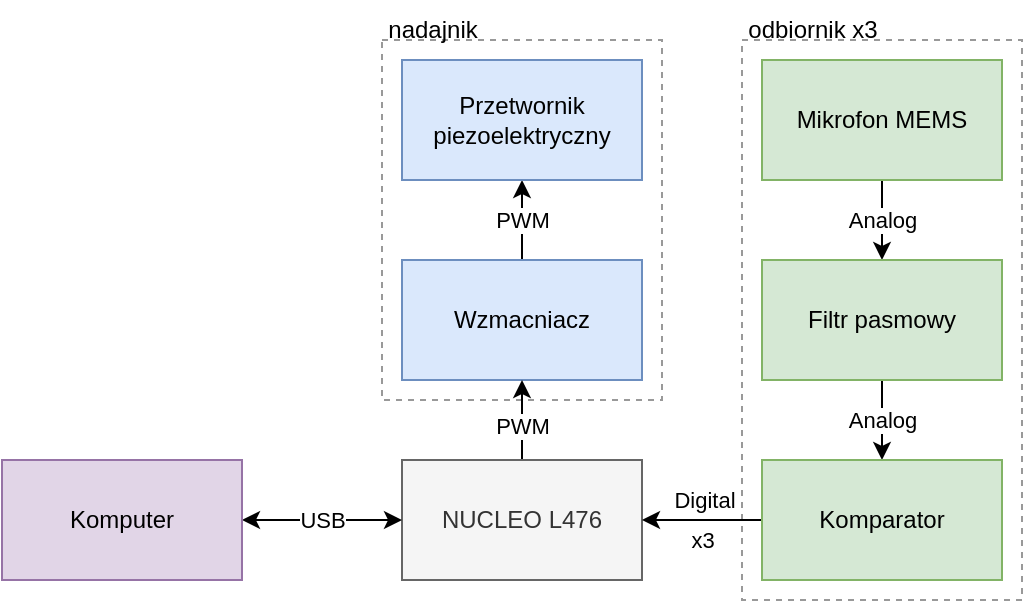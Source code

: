 <mxfile version="20.6.0" type="device"><diagram id="rpCVYbxUjQn64XWAf5IP" name="Page-1"><mxGraphModel dx="811" dy="443" grid="1" gridSize="10" guides="1" tooltips="1" connect="1" arrows="1" fold="1" page="1" pageScale="1" pageWidth="850" pageHeight="1100" math="0" shadow="0"><root><mxCell id="0"/><mxCell id="1" parent="0"/><mxCell id="cOqMgEcrD3TaUXVDN2Dj-29" value="" style="rounded=0;whiteSpace=wrap;html=1;fillColor=none;dashed=1;opacity=40;" vertex="1" parent="1"><mxGeometry x="530" y="120" width="140" height="280" as="geometry"/></mxCell><mxCell id="cOqMgEcrD3TaUXVDN2Dj-28" value="" style="rounded=0;whiteSpace=wrap;html=1;fillColor=none;dashed=1;opacity=40;" vertex="1" parent="1"><mxGeometry x="350" y="120" width="140" height="180" as="geometry"/></mxCell><mxCell id="cOqMgEcrD3TaUXVDN2Dj-15" style="edgeStyle=orthogonalEdgeStyle;rounded=0;orthogonalLoop=1;jettySize=auto;html=1;entryX=0.5;entryY=1;entryDx=0;entryDy=0;startArrow=none;startFill=0;" edge="1" parent="1" source="cOqMgEcrD3TaUXVDN2Dj-1" target="cOqMgEcrD3TaUXVDN2Dj-12"><mxGeometry relative="1" as="geometry"/></mxCell><mxCell id="cOqMgEcrD3TaUXVDN2Dj-16" value="PWM" style="edgeLabel;html=1;align=center;verticalAlign=middle;resizable=0;points=[];" vertex="1" connectable="0" parent="cOqMgEcrD3TaUXVDN2Dj-15"><mxGeometry x="-0.23" relative="1" as="geometry"><mxPoint y="-5" as="offset"/></mxGeometry></mxCell><mxCell id="cOqMgEcrD3TaUXVDN2Dj-1" value="Wzmacniacz" style="rounded=0;whiteSpace=wrap;html=1;fillColor=#dae8fc;strokeColor=#6c8ebf;" vertex="1" parent="1"><mxGeometry x="360" y="230" width="120" height="60" as="geometry"/></mxCell><mxCell id="cOqMgEcrD3TaUXVDN2Dj-13" style="edgeStyle=orthogonalEdgeStyle;rounded=0;orthogonalLoop=1;jettySize=auto;html=1;entryX=0.5;entryY=1;entryDx=0;entryDy=0;startArrow=none;startFill=0;" edge="1" parent="1" source="cOqMgEcrD3TaUXVDN2Dj-2" target="cOqMgEcrD3TaUXVDN2Dj-1"><mxGeometry relative="1" as="geometry"/></mxCell><mxCell id="cOqMgEcrD3TaUXVDN2Dj-14" value="PWM" style="edgeLabel;html=1;align=center;verticalAlign=middle;resizable=0;points=[];" vertex="1" connectable="0" parent="cOqMgEcrD3TaUXVDN2Dj-13"><mxGeometry x="-0.117" relative="1" as="geometry"><mxPoint as="offset"/></mxGeometry></mxCell><mxCell id="cOqMgEcrD3TaUXVDN2Dj-2" value="NUCLEO L476" style="rounded=0;whiteSpace=wrap;html=1;fillColor=#f5f5f5;fontColor=#333333;strokeColor=#666666;" vertex="1" parent="1"><mxGeometry x="360" y="330" width="120" height="60" as="geometry"/></mxCell><mxCell id="cOqMgEcrD3TaUXVDN2Dj-21" style="edgeStyle=orthogonalEdgeStyle;rounded=0;orthogonalLoop=1;jettySize=auto;html=1;entryX=0.5;entryY=0;entryDx=0;entryDy=0;startArrow=none;startFill=0;" edge="1" parent="1" source="cOqMgEcrD3TaUXVDN2Dj-3" target="cOqMgEcrD3TaUXVDN2Dj-4"><mxGeometry relative="1" as="geometry"/></mxCell><mxCell id="cOqMgEcrD3TaUXVDN2Dj-22" value="Analog" style="edgeLabel;html=1;align=center;verticalAlign=middle;resizable=0;points=[];" vertex="1" connectable="0" parent="cOqMgEcrD3TaUXVDN2Dj-21"><mxGeometry x="0.28" relative="1" as="geometry"><mxPoint y="-6" as="offset"/></mxGeometry></mxCell><mxCell id="cOqMgEcrD3TaUXVDN2Dj-3" value="Mikrofon MEMS" style="rounded=0;whiteSpace=wrap;html=1;fillColor=#d5e8d4;strokeColor=#82b366;" vertex="1" parent="1"><mxGeometry x="540" y="130" width="120" height="60" as="geometry"/></mxCell><mxCell id="cOqMgEcrD3TaUXVDN2Dj-19" style="edgeStyle=orthogonalEdgeStyle;rounded=0;orthogonalLoop=1;jettySize=auto;html=1;entryX=0.5;entryY=0;entryDx=0;entryDy=0;startArrow=none;startFill=0;" edge="1" parent="1" source="cOqMgEcrD3TaUXVDN2Dj-4" target="cOqMgEcrD3TaUXVDN2Dj-5"><mxGeometry relative="1" as="geometry"/></mxCell><mxCell id="cOqMgEcrD3TaUXVDN2Dj-20" value="Analog" style="edgeLabel;html=1;align=center;verticalAlign=middle;resizable=0;points=[];" vertex="1" connectable="0" parent="cOqMgEcrD3TaUXVDN2Dj-19"><mxGeometry x="0.24" relative="1" as="geometry"><mxPoint y="-5" as="offset"/></mxGeometry></mxCell><mxCell id="cOqMgEcrD3TaUXVDN2Dj-4" value="Filtr pasmowy" style="rounded=0;whiteSpace=wrap;html=1;fillColor=#d5e8d4;strokeColor=#82b366;" vertex="1" parent="1"><mxGeometry x="540" y="230" width="120" height="60" as="geometry"/></mxCell><mxCell id="cOqMgEcrD3TaUXVDN2Dj-17" style="edgeStyle=orthogonalEdgeStyle;rounded=0;orthogonalLoop=1;jettySize=auto;html=1;entryX=1;entryY=0.5;entryDx=0;entryDy=0;startArrow=none;startFill=0;" edge="1" parent="1" source="cOqMgEcrD3TaUXVDN2Dj-5" target="cOqMgEcrD3TaUXVDN2Dj-2"><mxGeometry relative="1" as="geometry"/></mxCell><mxCell id="cOqMgEcrD3TaUXVDN2Dj-18" value="Digital" style="edgeLabel;html=1;align=center;verticalAlign=middle;resizable=0;points=[];" vertex="1" connectable="0" parent="cOqMgEcrD3TaUXVDN2Dj-17"><mxGeometry x="0.32" relative="1" as="geometry"><mxPoint x="10" y="-10" as="offset"/></mxGeometry></mxCell><mxCell id="cOqMgEcrD3TaUXVDN2Dj-32" value="x3" style="edgeLabel;html=1;align=center;verticalAlign=middle;resizable=0;points=[];" vertex="1" connectable="0" parent="cOqMgEcrD3TaUXVDN2Dj-17"><mxGeometry x="0.205" y="1" relative="1" as="geometry"><mxPoint x="6" y="9" as="offset"/></mxGeometry></mxCell><mxCell id="cOqMgEcrD3TaUXVDN2Dj-5" value="Komparator" style="rounded=0;whiteSpace=wrap;html=1;fillColor=#d5e8d4;strokeColor=#82b366;" vertex="1" parent="1"><mxGeometry x="540" y="330" width="120" height="60" as="geometry"/></mxCell><mxCell id="cOqMgEcrD3TaUXVDN2Dj-9" style="edgeStyle=orthogonalEdgeStyle;rounded=0;orthogonalLoop=1;jettySize=auto;html=1;entryX=0;entryY=0.5;entryDx=0;entryDy=0;startArrow=classic;startFill=1;" edge="1" parent="1" source="cOqMgEcrD3TaUXVDN2Dj-8" target="cOqMgEcrD3TaUXVDN2Dj-2"><mxGeometry relative="1" as="geometry"/></mxCell><mxCell id="cOqMgEcrD3TaUXVDN2Dj-11" value="&lt;div&gt;USB&lt;/div&gt;" style="edgeLabel;html=1;align=center;verticalAlign=middle;resizable=0;points=[];" vertex="1" connectable="0" parent="cOqMgEcrD3TaUXVDN2Dj-9"><mxGeometry x="0.718" relative="1" as="geometry"><mxPoint x="-29" as="offset"/></mxGeometry></mxCell><mxCell id="cOqMgEcrD3TaUXVDN2Dj-8" value="Komputer" style="rounded=0;whiteSpace=wrap;html=1;fillColor=#e1d5e7;strokeColor=#9673a6;" vertex="1" parent="1"><mxGeometry x="160" y="330" width="120" height="60" as="geometry"/></mxCell><mxCell id="cOqMgEcrD3TaUXVDN2Dj-12" value="Przetwornik piezoelektryczny" style="rounded=0;whiteSpace=wrap;html=1;fillColor=#dae8fc;strokeColor=#6c8ebf;" vertex="1" parent="1"><mxGeometry x="360" y="130" width="120" height="60" as="geometry"/></mxCell><mxCell id="cOqMgEcrD3TaUXVDN2Dj-30" value="odbiornik x3" style="text;html=1;align=center;verticalAlign=middle;resizable=0;points=[];autosize=1;strokeColor=none;fillColor=none;" vertex="1" parent="1"><mxGeometry x="520" y="100" width="90" height="30" as="geometry"/></mxCell><mxCell id="cOqMgEcrD3TaUXVDN2Dj-31" value="nadajnik" style="text;html=1;align=center;verticalAlign=middle;resizable=0;points=[];autosize=1;strokeColor=none;fillColor=none;" vertex="1" parent="1"><mxGeometry x="340" y="100" width="70" height="30" as="geometry"/></mxCell></root></mxGraphModel></diagram></mxfile>